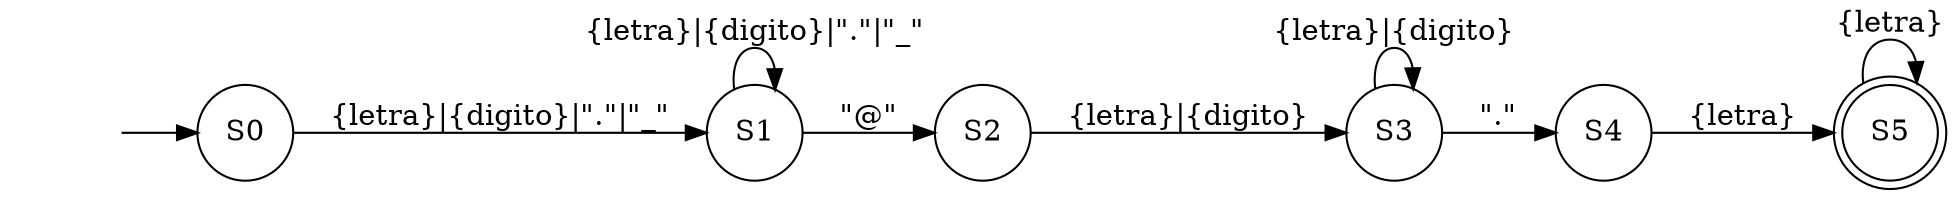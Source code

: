 digraph automata {
rankdir=LR
ini [shape="none" label=""]
S0[shape="circle"];
S1[shape="circle"];
S2[shape="circle"];
S3[shape="circle"];
S4[shape="circle"];
S5[shape="doublecircle"];

ini->S0;
S0->S1[label="{letra}|{digito}|\".\"|\"_\""];
S1->S1[label="{letra}|{digito}|\".\"|\"_\""];
S1->S2[label="\"@\""];
S2->S3[label="{letra}|{digito}"];
S3->S3[label="{letra}|{digito}"];
S3->S4[label="\".\""];
S4->S5[label="{letra}"];
S5->S5[label="{letra}"]
}
